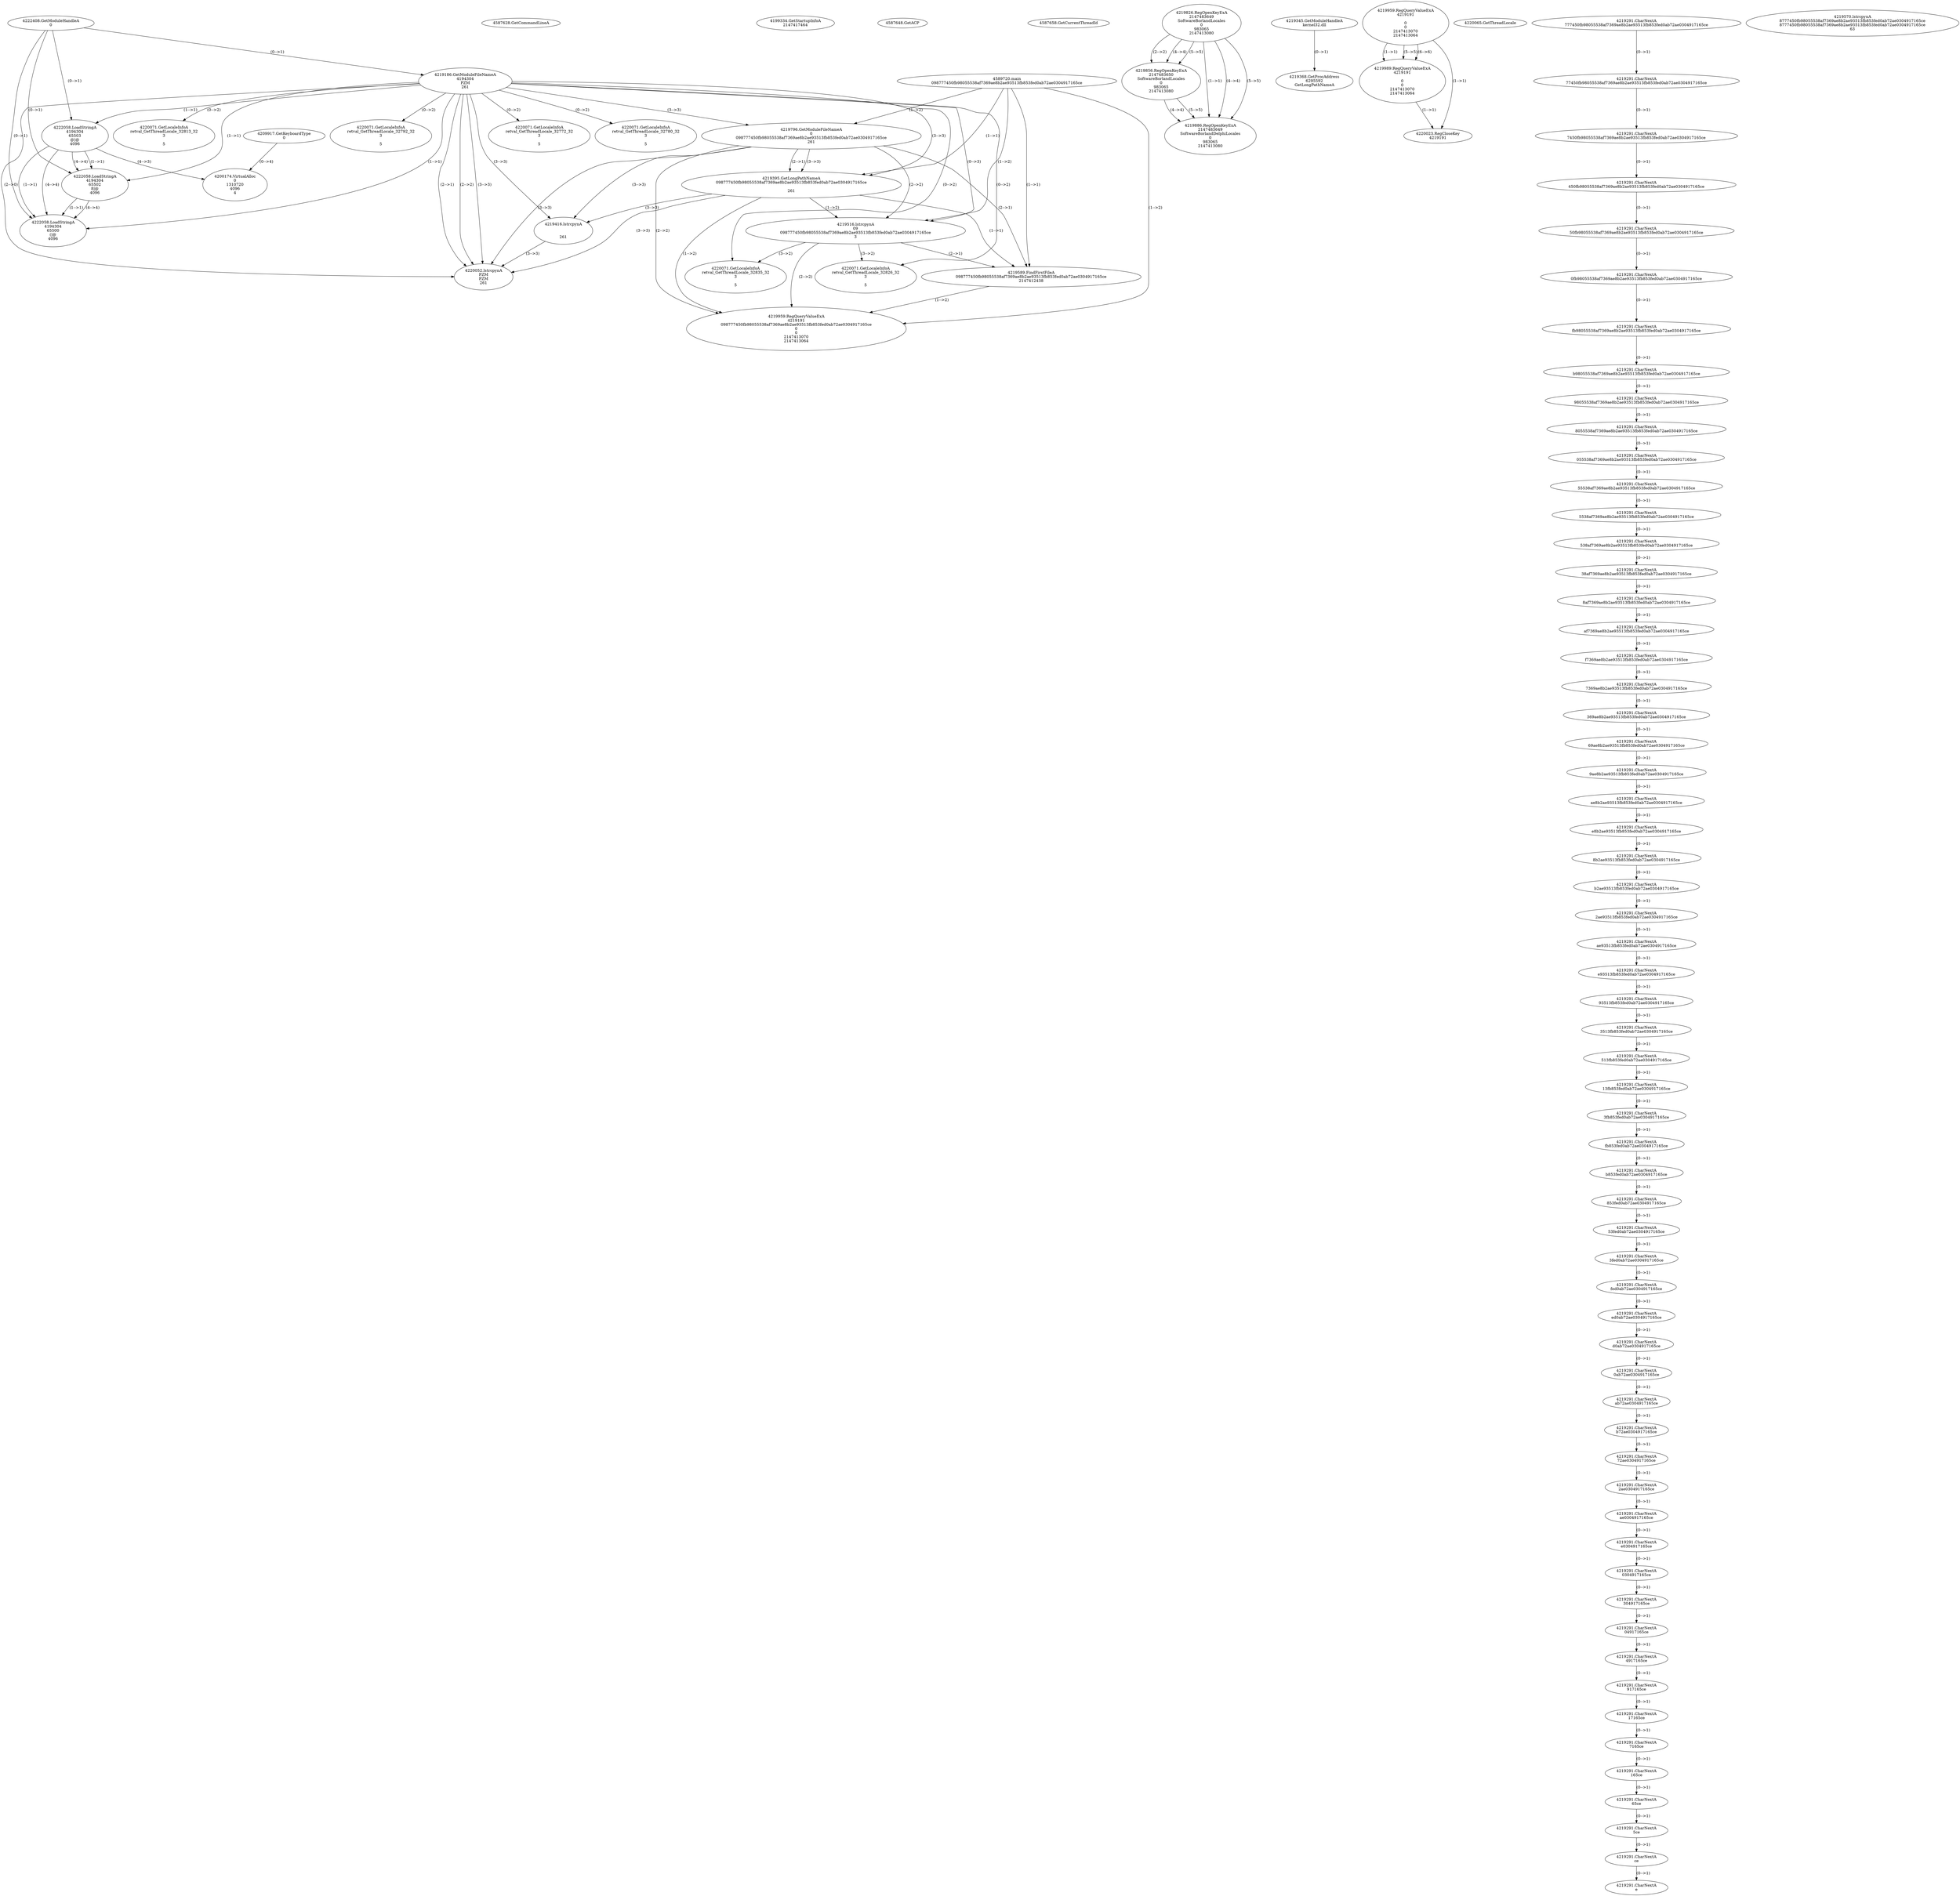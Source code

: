 // Global SCDG with merge call
digraph {
	0 [label="4589720.main
098777450fb98055538af7369ae8b2ae93513fb853fed0ab72ae0304917165ce"]
	1 [label="4222408.GetModuleHandleA
0"]
	2 [label="4209917.GetKeyboardType
0"]
	3 [label="4587628.GetCommandLineA
"]
	4 [label="4199334.GetStartupInfoA
2147417464"]
	5 [label="4587648.GetACP
"]
	6 [label="4587658.GetCurrentThreadId
"]
	7 [label="4219186.GetModuleFileNameA
4194304
PZM
261"]
	1 -> 7 [label="(0-->1)"]
	8 [label="4219796.GetModuleFileNameA
0
098777450fb98055538af7369ae8b2ae93513fb853fed0ab72ae0304917165ce
261"]
	0 -> 8 [label="(1-->2)"]
	7 -> 8 [label="(3-->3)"]
	9 [label="4219826.RegOpenKeyExA
2147483649
Software\Borland\Locales
0
983065
2147413080"]
	10 [label="4219856.RegOpenKeyExA
2147483650
Software\Borland\Locales
0
983065
2147413080"]
	9 -> 10 [label="(2-->2)"]
	9 -> 10 [label="(4-->4)"]
	9 -> 10 [label="(5-->5)"]
	11 [label="4219345.GetModuleHandleA
kernel32.dll"]
	12 [label="4219368.GetProcAddress
6295592
GetLongPathNameA"]
	11 -> 12 [label="(0-->1)"]
	13 [label="4219395.GetLongPathNameA
098777450fb98055538af7369ae8b2ae93513fb853fed0ab72ae0304917165ce

261"]
	0 -> 13 [label="(1-->1)"]
	8 -> 13 [label="(2-->1)"]
	7 -> 13 [label="(3-->3)"]
	8 -> 13 [label="(3-->3)"]
	14 [label="4219416.lstrcpynA


261"]
	7 -> 14 [label="(3-->3)"]
	8 -> 14 [label="(3-->3)"]
	13 -> 14 [label="(3-->3)"]
	15 [label="4219959.RegQueryValueExA
4219191

0
0
2147413070
2147413064"]
	16 [label="4219989.RegQueryValueExA
4219191

0
0
2147413070
2147413064"]
	15 -> 16 [label="(1-->1)"]
	15 -> 16 [label="(5-->5)"]
	15 -> 16 [label="(6-->6)"]
	17 [label="4220023.RegCloseKey
4219191"]
	15 -> 17 [label="(1-->1)"]
	16 -> 17 [label="(1-->1)"]
	18 [label="4220052.lstrcpynA
PZM
PZM
261"]
	7 -> 18 [label="(2-->1)"]
	7 -> 18 [label="(2-->2)"]
	7 -> 18 [label="(3-->3)"]
	8 -> 18 [label="(3-->3)"]
	13 -> 18 [label="(3-->3)"]
	14 -> 18 [label="(3-->3)"]
	7 -> 18 [label="(2-->0)"]
	19 [label="4220065.GetThreadLocale
"]
	20 [label="4220071.GetLocaleInfoA
retval_GetThreadLocale_32813_32
3

5"]
	7 -> 20 [label="(0-->2)"]
	21 [label="4222058.LoadStringA
4194304
65503
@|@
4096"]
	1 -> 21 [label="(0-->1)"]
	7 -> 21 [label="(1-->1)"]
	22 [label="4220071.GetLocaleInfoA
retval_GetThreadLocale_32792_32
3

5"]
	7 -> 22 [label="(0-->2)"]
	23 [label="4222058.LoadStringA
4194304
65502
8|@
4096"]
	1 -> 23 [label="(0-->1)"]
	7 -> 23 [label="(1-->1)"]
	21 -> 23 [label="(1-->1)"]
	21 -> 23 [label="(4-->4)"]
	24 [label="4219886.RegOpenKeyExA
2147483649
Software\Borland\Delphi\Locales
0
983065
2147413080"]
	9 -> 24 [label="(1-->1)"]
	9 -> 24 [label="(4-->4)"]
	10 -> 24 [label="(4-->4)"]
	9 -> 24 [label="(5-->5)"]
	10 -> 24 [label="(5-->5)"]
	25 [label="4219516.lstrcpynA
09
098777450fb98055538af7369ae8b2ae93513fb853fed0ab72ae0304917165ce
3"]
	0 -> 25 [label="(1-->2)"]
	8 -> 25 [label="(2-->2)"]
	13 -> 25 [label="(1-->2)"]
	7 -> 25 [label="(0-->3)"]
	26 [label="4219291.CharNextA
777450fb98055538af7369ae8b2ae93513fb853fed0ab72ae0304917165ce"]
	27 [label="4219291.CharNextA
77450fb98055538af7369ae8b2ae93513fb853fed0ab72ae0304917165ce"]
	26 -> 27 [label="(0-->1)"]
	28 [label="4219291.CharNextA
7450fb98055538af7369ae8b2ae93513fb853fed0ab72ae0304917165ce"]
	27 -> 28 [label="(0-->1)"]
	29 [label="4219291.CharNextA
450fb98055538af7369ae8b2ae93513fb853fed0ab72ae0304917165ce"]
	28 -> 29 [label="(0-->1)"]
	30 [label="4219291.CharNextA
50fb98055538af7369ae8b2ae93513fb853fed0ab72ae0304917165ce"]
	29 -> 30 [label="(0-->1)"]
	31 [label="4219291.CharNextA
0fb98055538af7369ae8b2ae93513fb853fed0ab72ae0304917165ce"]
	30 -> 31 [label="(0-->1)"]
	32 [label="4219291.CharNextA
fb98055538af7369ae8b2ae93513fb853fed0ab72ae0304917165ce"]
	31 -> 32 [label="(0-->1)"]
	33 [label="4219291.CharNextA
b98055538af7369ae8b2ae93513fb853fed0ab72ae0304917165ce"]
	32 -> 33 [label="(0-->1)"]
	34 [label="4219291.CharNextA
98055538af7369ae8b2ae93513fb853fed0ab72ae0304917165ce"]
	33 -> 34 [label="(0-->1)"]
	35 [label="4219291.CharNextA
8055538af7369ae8b2ae93513fb853fed0ab72ae0304917165ce"]
	34 -> 35 [label="(0-->1)"]
	36 [label="4219291.CharNextA
055538af7369ae8b2ae93513fb853fed0ab72ae0304917165ce"]
	35 -> 36 [label="(0-->1)"]
	37 [label="4219291.CharNextA
55538af7369ae8b2ae93513fb853fed0ab72ae0304917165ce"]
	36 -> 37 [label="(0-->1)"]
	38 [label="4219291.CharNextA
5538af7369ae8b2ae93513fb853fed0ab72ae0304917165ce"]
	37 -> 38 [label="(0-->1)"]
	39 [label="4219291.CharNextA
538af7369ae8b2ae93513fb853fed0ab72ae0304917165ce"]
	38 -> 39 [label="(0-->1)"]
	40 [label="4219291.CharNextA
38af7369ae8b2ae93513fb853fed0ab72ae0304917165ce"]
	39 -> 40 [label="(0-->1)"]
	41 [label="4219291.CharNextA
8af7369ae8b2ae93513fb853fed0ab72ae0304917165ce"]
	40 -> 41 [label="(0-->1)"]
	42 [label="4219291.CharNextA
af7369ae8b2ae93513fb853fed0ab72ae0304917165ce"]
	41 -> 42 [label="(0-->1)"]
	43 [label="4219291.CharNextA
f7369ae8b2ae93513fb853fed0ab72ae0304917165ce"]
	42 -> 43 [label="(0-->1)"]
	44 [label="4219291.CharNextA
7369ae8b2ae93513fb853fed0ab72ae0304917165ce"]
	43 -> 44 [label="(0-->1)"]
	45 [label="4219291.CharNextA
369ae8b2ae93513fb853fed0ab72ae0304917165ce"]
	44 -> 45 [label="(0-->1)"]
	46 [label="4219291.CharNextA
69ae8b2ae93513fb853fed0ab72ae0304917165ce"]
	45 -> 46 [label="(0-->1)"]
	47 [label="4219291.CharNextA
9ae8b2ae93513fb853fed0ab72ae0304917165ce"]
	46 -> 47 [label="(0-->1)"]
	48 [label="4219291.CharNextA
ae8b2ae93513fb853fed0ab72ae0304917165ce"]
	47 -> 48 [label="(0-->1)"]
	49 [label="4219291.CharNextA
e8b2ae93513fb853fed0ab72ae0304917165ce"]
	48 -> 49 [label="(0-->1)"]
	50 [label="4219291.CharNextA
8b2ae93513fb853fed0ab72ae0304917165ce"]
	49 -> 50 [label="(0-->1)"]
	51 [label="4219291.CharNextA
b2ae93513fb853fed0ab72ae0304917165ce"]
	50 -> 51 [label="(0-->1)"]
	52 [label="4219291.CharNextA
2ae93513fb853fed0ab72ae0304917165ce"]
	51 -> 52 [label="(0-->1)"]
	53 [label="4219291.CharNextA
ae93513fb853fed0ab72ae0304917165ce"]
	52 -> 53 [label="(0-->1)"]
	54 [label="4219291.CharNextA
e93513fb853fed0ab72ae0304917165ce"]
	53 -> 54 [label="(0-->1)"]
	55 [label="4219291.CharNextA
93513fb853fed0ab72ae0304917165ce"]
	54 -> 55 [label="(0-->1)"]
	56 [label="4219291.CharNextA
3513fb853fed0ab72ae0304917165ce"]
	55 -> 56 [label="(0-->1)"]
	57 [label="4219291.CharNextA
513fb853fed0ab72ae0304917165ce"]
	56 -> 57 [label="(0-->1)"]
	58 [label="4219291.CharNextA
13fb853fed0ab72ae0304917165ce"]
	57 -> 58 [label="(0-->1)"]
	59 [label="4219291.CharNextA
3fb853fed0ab72ae0304917165ce"]
	58 -> 59 [label="(0-->1)"]
	60 [label="4219291.CharNextA
fb853fed0ab72ae0304917165ce"]
	59 -> 60 [label="(0-->1)"]
	61 [label="4219291.CharNextA
b853fed0ab72ae0304917165ce"]
	60 -> 61 [label="(0-->1)"]
	62 [label="4219291.CharNextA
853fed0ab72ae0304917165ce"]
	61 -> 62 [label="(0-->1)"]
	63 [label="4219291.CharNextA
53fed0ab72ae0304917165ce"]
	62 -> 63 [label="(0-->1)"]
	64 [label="4219291.CharNextA
3fed0ab72ae0304917165ce"]
	63 -> 64 [label="(0-->1)"]
	65 [label="4219291.CharNextA
fed0ab72ae0304917165ce"]
	64 -> 65 [label="(0-->1)"]
	66 [label="4219291.CharNextA
ed0ab72ae0304917165ce"]
	65 -> 66 [label="(0-->1)"]
	67 [label="4219291.CharNextA
d0ab72ae0304917165ce"]
	66 -> 67 [label="(0-->1)"]
	68 [label="4219291.CharNextA
0ab72ae0304917165ce"]
	67 -> 68 [label="(0-->1)"]
	69 [label="4219291.CharNextA
ab72ae0304917165ce"]
	68 -> 69 [label="(0-->1)"]
	70 [label="4219291.CharNextA
b72ae0304917165ce"]
	69 -> 70 [label="(0-->1)"]
	71 [label="4219291.CharNextA
72ae0304917165ce"]
	70 -> 71 [label="(0-->1)"]
	72 [label="4219291.CharNextA
2ae0304917165ce"]
	71 -> 72 [label="(0-->1)"]
	73 [label="4219291.CharNextA
ae0304917165ce"]
	72 -> 73 [label="(0-->1)"]
	74 [label="4219291.CharNextA
e0304917165ce"]
	73 -> 74 [label="(0-->1)"]
	75 [label="4219291.CharNextA
0304917165ce"]
	74 -> 75 [label="(0-->1)"]
	76 [label="4219291.CharNextA
304917165ce"]
	75 -> 76 [label="(0-->1)"]
	77 [label="4219291.CharNextA
04917165ce"]
	76 -> 77 [label="(0-->1)"]
	78 [label="4219291.CharNextA
4917165ce"]
	77 -> 78 [label="(0-->1)"]
	79 [label="4219291.CharNextA
917165ce"]
	78 -> 79 [label="(0-->1)"]
	80 [label="4219291.CharNextA
17165ce"]
	79 -> 80 [label="(0-->1)"]
	81 [label="4219291.CharNextA
7165ce"]
	80 -> 81 [label="(0-->1)"]
	82 [label="4219291.CharNextA
165ce"]
	81 -> 82 [label="(0-->1)"]
	83 [label="4219291.CharNextA
65ce"]
	82 -> 83 [label="(0-->1)"]
	84 [label="4219291.CharNextA
5ce"]
	83 -> 84 [label="(0-->1)"]
	85 [label="4219291.CharNextA
ce"]
	84 -> 85 [label="(0-->1)"]
	86 [label="4219291.CharNextA
e"]
	85 -> 86 [label="(0-->1)"]
	87 [label="4219570.lstrcpynA
8777450fb98055538af7369ae8b2ae93513fb853fed0ab72ae0304917165ce
8777450fb98055538af7369ae8b2ae93513fb853fed0ab72ae0304917165ce
63"]
	88 [label="4219589.FindFirstFileA
098777450fb98055538af7369ae8b2ae93513fb853fed0ab72ae0304917165ce
2147412438"]
	0 -> 88 [label="(1-->1)"]
	8 -> 88 [label="(2-->1)"]
	13 -> 88 [label="(1-->1)"]
	25 -> 88 [label="(2-->1)"]
	89 [label="4219959.RegQueryValueExA
4219191
098777450fb98055538af7369ae8b2ae93513fb853fed0ab72ae0304917165ce
0
0
2147413070
2147413064"]
	0 -> 89 [label="(1-->2)"]
	8 -> 89 [label="(2-->2)"]
	13 -> 89 [label="(1-->2)"]
	25 -> 89 [label="(2-->2)"]
	88 -> 89 [label="(1-->2)"]
	90 [label="4220071.GetLocaleInfoA
retval_GetThreadLocale_32835_32
3

5"]
	7 -> 90 [label="(0-->2)"]
	25 -> 90 [label="(3-->2)"]
	91 [label="4200174.VirtualAlloc
0
1310720
4096
4"]
	21 -> 91 [label="(4-->3)"]
	2 -> 91 [label="(0-->4)"]
	92 [label="4220071.GetLocaleInfoA
retval_GetThreadLocale_32826_32
3

5"]
	7 -> 92 [label="(0-->2)"]
	25 -> 92 [label="(3-->2)"]
	93 [label="4220071.GetLocaleInfoA
retval_GetThreadLocale_32772_32
3

5"]
	7 -> 93 [label="(0-->2)"]
	94 [label="4222058.LoadStringA
4194304
65500
(|@
4096"]
	1 -> 94 [label="(0-->1)"]
	7 -> 94 [label="(1-->1)"]
	21 -> 94 [label="(1-->1)"]
	23 -> 94 [label="(1-->1)"]
	21 -> 94 [label="(4-->4)"]
	23 -> 94 [label="(4-->4)"]
	95 [label="4220071.GetLocaleInfoA
retval_GetThreadLocale_32780_32
3

5"]
	7 -> 95 [label="(0-->2)"]
}
